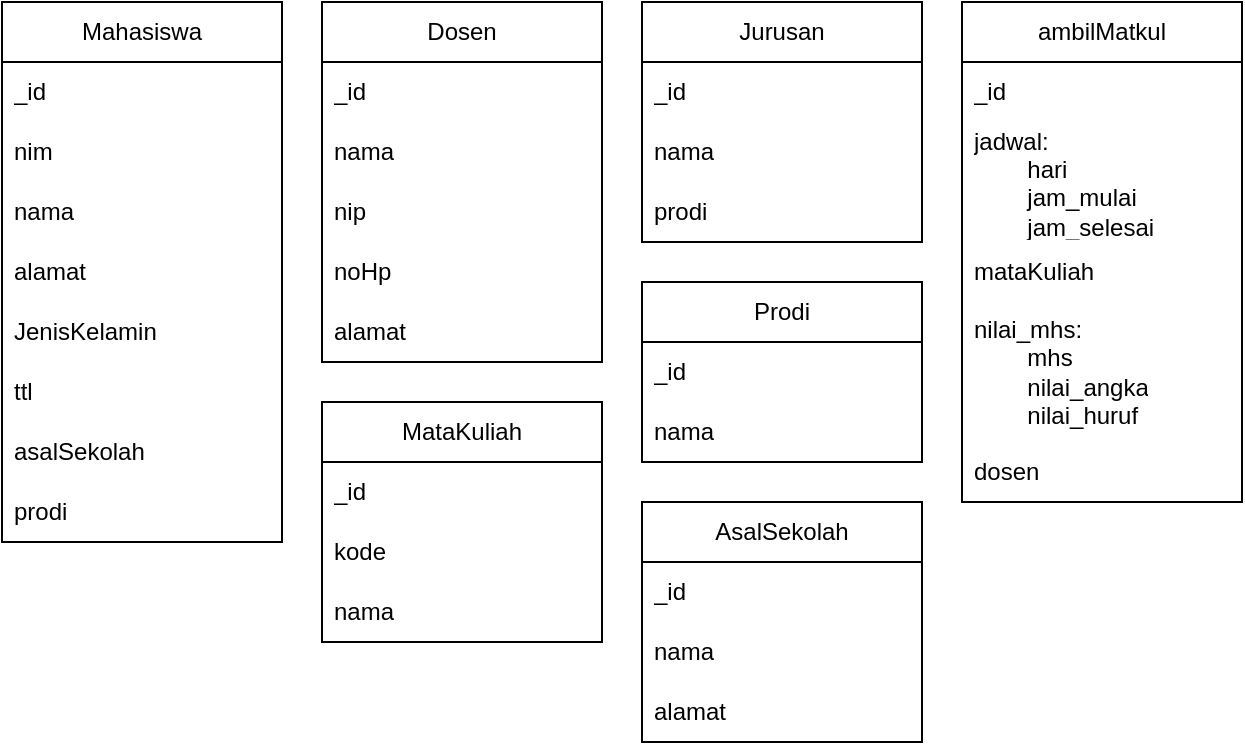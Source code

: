 <mxfile version="20.6.0" type="device"><diagram id="5oJdTy7tFGh4Tt925LHK" name="Page-1"><mxGraphModel dx="1504" dy="672" grid="1" gridSize="10" guides="1" tooltips="1" connect="1" arrows="1" fold="1" page="1" pageScale="1" pageWidth="850" pageHeight="1100" math="0" shadow="0"><root><mxCell id="0"/><mxCell id="1" parent="0"/><mxCell id="VjxsCIvSxtwOifxw-OOe-1" value="Mahasiswa" style="swimlane;fontStyle=0;childLayout=stackLayout;horizontal=1;startSize=30;horizontalStack=0;resizeParent=1;resizeParentMax=0;resizeLast=0;collapsible=1;marginBottom=0;whiteSpace=wrap;html=1;" vertex="1" parent="1"><mxGeometry x="40" y="40" width="140" height="270" as="geometry"/></mxCell><mxCell id="VjxsCIvSxtwOifxw-OOe-2" value="_id" style="text;strokeColor=none;fillColor=none;align=left;verticalAlign=middle;spacingLeft=4;spacingRight=4;overflow=hidden;points=[[0,0.5],[1,0.5]];portConstraint=eastwest;rotatable=0;whiteSpace=wrap;html=1;" vertex="1" parent="VjxsCIvSxtwOifxw-OOe-1"><mxGeometry y="30" width="140" height="30" as="geometry"/></mxCell><mxCell id="VjxsCIvSxtwOifxw-OOe-4" value="nim" style="text;strokeColor=none;fillColor=none;align=left;verticalAlign=middle;spacingLeft=4;spacingRight=4;overflow=hidden;points=[[0,0.5],[1,0.5]];portConstraint=eastwest;rotatable=0;whiteSpace=wrap;html=1;" vertex="1" parent="VjxsCIvSxtwOifxw-OOe-1"><mxGeometry y="60" width="140" height="30" as="geometry"/></mxCell><mxCell id="VjxsCIvSxtwOifxw-OOe-3" value="nama" style="text;strokeColor=none;fillColor=none;align=left;verticalAlign=middle;spacingLeft=4;spacingRight=4;overflow=hidden;points=[[0,0.5],[1,0.5]];portConstraint=eastwest;rotatable=0;whiteSpace=wrap;html=1;" vertex="1" parent="VjxsCIvSxtwOifxw-OOe-1"><mxGeometry y="90" width="140" height="30" as="geometry"/></mxCell><mxCell id="VjxsCIvSxtwOifxw-OOe-6" value="alamat" style="text;strokeColor=none;fillColor=none;align=left;verticalAlign=middle;spacingLeft=4;spacingRight=4;overflow=hidden;points=[[0,0.5],[1,0.5]];portConstraint=eastwest;rotatable=0;whiteSpace=wrap;html=1;" vertex="1" parent="VjxsCIvSxtwOifxw-OOe-1"><mxGeometry y="120" width="140" height="30" as="geometry"/></mxCell><mxCell id="VjxsCIvSxtwOifxw-OOe-7" value="JenisKelamin" style="text;strokeColor=none;fillColor=none;align=left;verticalAlign=middle;spacingLeft=4;spacingRight=4;overflow=hidden;points=[[0,0.5],[1,0.5]];portConstraint=eastwest;rotatable=0;whiteSpace=wrap;html=1;" vertex="1" parent="VjxsCIvSxtwOifxw-OOe-1"><mxGeometry y="150" width="140" height="30" as="geometry"/></mxCell><mxCell id="VjxsCIvSxtwOifxw-OOe-8" value="ttl" style="text;strokeColor=none;fillColor=none;align=left;verticalAlign=middle;spacingLeft=4;spacingRight=4;overflow=hidden;points=[[0,0.5],[1,0.5]];portConstraint=eastwest;rotatable=0;whiteSpace=wrap;html=1;" vertex="1" parent="VjxsCIvSxtwOifxw-OOe-1"><mxGeometry y="180" width="140" height="30" as="geometry"/></mxCell><mxCell id="VjxsCIvSxtwOifxw-OOe-9" value="asalSekolah" style="text;strokeColor=none;fillColor=none;align=left;verticalAlign=middle;spacingLeft=4;spacingRight=4;overflow=hidden;points=[[0,0.5],[1,0.5]];portConstraint=eastwest;rotatable=0;whiteSpace=wrap;html=1;" vertex="1" parent="VjxsCIvSxtwOifxw-OOe-1"><mxGeometry y="210" width="140" height="30" as="geometry"/></mxCell><mxCell id="VjxsCIvSxtwOifxw-OOe-10" value="prodi" style="text;strokeColor=none;fillColor=none;align=left;verticalAlign=middle;spacingLeft=4;spacingRight=4;overflow=hidden;points=[[0,0.5],[1,0.5]];portConstraint=eastwest;rotatable=0;whiteSpace=wrap;html=1;" vertex="1" parent="VjxsCIvSxtwOifxw-OOe-1"><mxGeometry y="240" width="140" height="30" as="geometry"/></mxCell><mxCell id="VjxsCIvSxtwOifxw-OOe-11" value="Dosen" style="swimlane;fontStyle=0;childLayout=stackLayout;horizontal=1;startSize=30;horizontalStack=0;resizeParent=1;resizeParentMax=0;resizeLast=0;collapsible=1;marginBottom=0;whiteSpace=wrap;html=1;" vertex="1" parent="1"><mxGeometry x="200" y="40" width="140" height="180" as="geometry"/></mxCell><mxCell id="VjxsCIvSxtwOifxw-OOe-12" value="_id" style="text;strokeColor=none;fillColor=none;align=left;verticalAlign=middle;spacingLeft=4;spacingRight=4;overflow=hidden;points=[[0,0.5],[1,0.5]];portConstraint=eastwest;rotatable=0;whiteSpace=wrap;html=1;" vertex="1" parent="VjxsCIvSxtwOifxw-OOe-11"><mxGeometry y="30" width="140" height="30" as="geometry"/></mxCell><mxCell id="VjxsCIvSxtwOifxw-OOe-13" value="nama" style="text;strokeColor=none;fillColor=none;align=left;verticalAlign=middle;spacingLeft=4;spacingRight=4;overflow=hidden;points=[[0,0.5],[1,0.5]];portConstraint=eastwest;rotatable=0;whiteSpace=wrap;html=1;" vertex="1" parent="VjxsCIvSxtwOifxw-OOe-11"><mxGeometry y="60" width="140" height="30" as="geometry"/></mxCell><mxCell id="VjxsCIvSxtwOifxw-OOe-14" value="nip" style="text;strokeColor=none;fillColor=none;align=left;verticalAlign=middle;spacingLeft=4;spacingRight=4;overflow=hidden;points=[[0,0.5],[1,0.5]];portConstraint=eastwest;rotatable=0;whiteSpace=wrap;html=1;" vertex="1" parent="VjxsCIvSxtwOifxw-OOe-11"><mxGeometry y="90" width="140" height="30" as="geometry"/></mxCell><mxCell id="VjxsCIvSxtwOifxw-OOe-15" value="noHp" style="text;strokeColor=none;fillColor=none;align=left;verticalAlign=middle;spacingLeft=4;spacingRight=4;overflow=hidden;points=[[0,0.5],[1,0.5]];portConstraint=eastwest;rotatable=0;whiteSpace=wrap;html=1;" vertex="1" parent="VjxsCIvSxtwOifxw-OOe-11"><mxGeometry y="120" width="140" height="30" as="geometry"/></mxCell><mxCell id="VjxsCIvSxtwOifxw-OOe-16" value="alamat" style="text;strokeColor=none;fillColor=none;align=left;verticalAlign=middle;spacingLeft=4;spacingRight=4;overflow=hidden;points=[[0,0.5],[1,0.5]];portConstraint=eastwest;rotatable=0;whiteSpace=wrap;html=1;" vertex="1" parent="VjxsCIvSxtwOifxw-OOe-11"><mxGeometry y="150" width="140" height="30" as="geometry"/></mxCell><mxCell id="VjxsCIvSxtwOifxw-OOe-20" value="Jurusan" style="swimlane;fontStyle=0;childLayout=stackLayout;horizontal=1;startSize=30;horizontalStack=0;resizeParent=1;resizeParentMax=0;resizeLast=0;collapsible=1;marginBottom=0;whiteSpace=wrap;html=1;" vertex="1" parent="1"><mxGeometry x="360" y="40" width="140" height="120" as="geometry"/></mxCell><mxCell id="VjxsCIvSxtwOifxw-OOe-21" value="_id" style="text;strokeColor=none;fillColor=none;align=left;verticalAlign=middle;spacingLeft=4;spacingRight=4;overflow=hidden;points=[[0,0.5],[1,0.5]];portConstraint=eastwest;rotatable=0;whiteSpace=wrap;html=1;" vertex="1" parent="VjxsCIvSxtwOifxw-OOe-20"><mxGeometry y="30" width="140" height="30" as="geometry"/></mxCell><mxCell id="VjxsCIvSxtwOifxw-OOe-22" value="nama" style="text;strokeColor=none;fillColor=none;align=left;verticalAlign=middle;spacingLeft=4;spacingRight=4;overflow=hidden;points=[[0,0.5],[1,0.5]];portConstraint=eastwest;rotatable=0;whiteSpace=wrap;html=1;" vertex="1" parent="VjxsCIvSxtwOifxw-OOe-20"><mxGeometry y="60" width="140" height="30" as="geometry"/></mxCell><mxCell id="VjxsCIvSxtwOifxw-OOe-23" value="prodi" style="text;strokeColor=none;fillColor=none;align=left;verticalAlign=middle;spacingLeft=4;spacingRight=4;overflow=hidden;points=[[0,0.5],[1,0.5]];portConstraint=eastwest;rotatable=0;whiteSpace=wrap;html=1;" vertex="1" parent="VjxsCIvSxtwOifxw-OOe-20"><mxGeometry y="90" width="140" height="30" as="geometry"/></mxCell><mxCell id="VjxsCIvSxtwOifxw-OOe-26" value="Prodi" style="swimlane;fontStyle=0;childLayout=stackLayout;horizontal=1;startSize=30;horizontalStack=0;resizeParent=1;resizeParentMax=0;resizeLast=0;collapsible=1;marginBottom=0;whiteSpace=wrap;html=1;" vertex="1" parent="1"><mxGeometry x="360" y="180" width="140" height="90" as="geometry"/></mxCell><mxCell id="VjxsCIvSxtwOifxw-OOe-27" value="_id" style="text;strokeColor=none;fillColor=none;align=left;verticalAlign=middle;spacingLeft=4;spacingRight=4;overflow=hidden;points=[[0,0.5],[1,0.5]];portConstraint=eastwest;rotatable=0;whiteSpace=wrap;html=1;" vertex="1" parent="VjxsCIvSxtwOifxw-OOe-26"><mxGeometry y="30" width="140" height="30" as="geometry"/></mxCell><mxCell id="VjxsCIvSxtwOifxw-OOe-28" value="nama" style="text;strokeColor=none;fillColor=none;align=left;verticalAlign=middle;spacingLeft=4;spacingRight=4;overflow=hidden;points=[[0,0.5],[1,0.5]];portConstraint=eastwest;rotatable=0;whiteSpace=wrap;html=1;" vertex="1" parent="VjxsCIvSxtwOifxw-OOe-26"><mxGeometry y="60" width="140" height="30" as="geometry"/></mxCell><mxCell id="VjxsCIvSxtwOifxw-OOe-30" value="MataKuliah" style="swimlane;fontStyle=0;childLayout=stackLayout;horizontal=1;startSize=30;horizontalStack=0;resizeParent=1;resizeParentMax=0;resizeLast=0;collapsible=1;marginBottom=0;whiteSpace=wrap;html=1;" vertex="1" parent="1"><mxGeometry x="200" y="240" width="140" height="120" as="geometry"/></mxCell><mxCell id="VjxsCIvSxtwOifxw-OOe-31" value="_id" style="text;strokeColor=none;fillColor=none;align=left;verticalAlign=middle;spacingLeft=4;spacingRight=4;overflow=hidden;points=[[0,0.5],[1,0.5]];portConstraint=eastwest;rotatable=0;whiteSpace=wrap;html=1;" vertex="1" parent="VjxsCIvSxtwOifxw-OOe-30"><mxGeometry y="30" width="140" height="30" as="geometry"/></mxCell><mxCell id="VjxsCIvSxtwOifxw-OOe-32" value="kode" style="text;strokeColor=none;fillColor=none;align=left;verticalAlign=middle;spacingLeft=4;spacingRight=4;overflow=hidden;points=[[0,0.5],[1,0.5]];portConstraint=eastwest;rotatable=0;whiteSpace=wrap;html=1;" vertex="1" parent="VjxsCIvSxtwOifxw-OOe-30"><mxGeometry y="60" width="140" height="30" as="geometry"/></mxCell><mxCell id="VjxsCIvSxtwOifxw-OOe-33" value="nama" style="text;strokeColor=none;fillColor=none;align=left;verticalAlign=middle;spacingLeft=4;spacingRight=4;overflow=hidden;points=[[0,0.5],[1,0.5]];portConstraint=eastwest;rotatable=0;whiteSpace=wrap;html=1;" vertex="1" parent="VjxsCIvSxtwOifxw-OOe-30"><mxGeometry y="90" width="140" height="30" as="geometry"/></mxCell><mxCell id="VjxsCIvSxtwOifxw-OOe-34" value="AsalSekolah" style="swimlane;fontStyle=0;childLayout=stackLayout;horizontal=1;startSize=30;horizontalStack=0;resizeParent=1;resizeParentMax=0;resizeLast=0;collapsible=1;marginBottom=0;whiteSpace=wrap;html=1;" vertex="1" parent="1"><mxGeometry x="360" y="290" width="140" height="120" as="geometry"/></mxCell><mxCell id="VjxsCIvSxtwOifxw-OOe-35" value="_id" style="text;strokeColor=none;fillColor=none;align=left;verticalAlign=middle;spacingLeft=4;spacingRight=4;overflow=hidden;points=[[0,0.5],[1,0.5]];portConstraint=eastwest;rotatable=0;whiteSpace=wrap;html=1;" vertex="1" parent="VjxsCIvSxtwOifxw-OOe-34"><mxGeometry y="30" width="140" height="30" as="geometry"/></mxCell><mxCell id="VjxsCIvSxtwOifxw-OOe-36" value="nama" style="text;strokeColor=none;fillColor=none;align=left;verticalAlign=middle;spacingLeft=4;spacingRight=4;overflow=hidden;points=[[0,0.5],[1,0.5]];portConstraint=eastwest;rotatable=0;whiteSpace=wrap;html=1;" vertex="1" parent="VjxsCIvSxtwOifxw-OOe-34"><mxGeometry y="60" width="140" height="30" as="geometry"/></mxCell><mxCell id="VjxsCIvSxtwOifxw-OOe-37" value="alamat" style="text;strokeColor=none;fillColor=none;align=left;verticalAlign=middle;spacingLeft=4;spacingRight=4;overflow=hidden;points=[[0,0.5],[1,0.5]];portConstraint=eastwest;rotatable=0;whiteSpace=wrap;html=1;" vertex="1" parent="VjxsCIvSxtwOifxw-OOe-34"><mxGeometry y="90" width="140" height="30" as="geometry"/></mxCell><mxCell id="VjxsCIvSxtwOifxw-OOe-38" value="ambilMatkul" style="swimlane;fontStyle=0;childLayout=stackLayout;horizontal=1;startSize=30;horizontalStack=0;resizeParent=1;resizeParentMax=0;resizeLast=0;collapsible=1;marginBottom=0;whiteSpace=wrap;html=1;" vertex="1" parent="1"><mxGeometry x="520" y="40" width="140" height="250" as="geometry"/></mxCell><mxCell id="VjxsCIvSxtwOifxw-OOe-39" value="_id" style="text;strokeColor=none;fillColor=none;align=left;verticalAlign=middle;spacingLeft=4;spacingRight=4;overflow=hidden;points=[[0,0.5],[1,0.5]];portConstraint=eastwest;rotatable=0;whiteSpace=wrap;html=1;" vertex="1" parent="VjxsCIvSxtwOifxw-OOe-38"><mxGeometry y="30" width="140" height="30" as="geometry"/></mxCell><mxCell id="VjxsCIvSxtwOifxw-OOe-42" value="jadwal:&lt;br&gt;&lt;span style=&quot;white-space: pre;&quot;&gt;&#9;&lt;/span&gt;hari&lt;br&gt;&lt;span style=&quot;white-space: pre;&quot;&gt;&#9;&lt;/span&gt;jam_mulai&lt;br&gt;&lt;span style=&quot;white-space: pre;&quot;&gt;&#9;&lt;/span&gt;jam_selesai" style="text;strokeColor=none;fillColor=none;align=left;verticalAlign=middle;spacingLeft=4;spacingRight=4;overflow=hidden;points=[[0,0.5],[1,0.5]];portConstraint=eastwest;rotatable=0;whiteSpace=wrap;html=1;" vertex="1" parent="VjxsCIvSxtwOifxw-OOe-38"><mxGeometry y="60" width="140" height="60" as="geometry"/></mxCell><mxCell id="VjxsCIvSxtwOifxw-OOe-43" value="mataKuliah" style="text;strokeColor=none;fillColor=none;align=left;verticalAlign=middle;spacingLeft=4;spacingRight=4;overflow=hidden;points=[[0,0.5],[1,0.5]];portConstraint=eastwest;rotatable=0;whiteSpace=wrap;html=1;" vertex="1" parent="VjxsCIvSxtwOifxw-OOe-38"><mxGeometry y="120" width="140" height="30" as="geometry"/></mxCell><mxCell id="VjxsCIvSxtwOifxw-OOe-40" value="nilai_mhs:&lt;br style=&quot;user-select: auto;&quot;&gt;&lt;span style=&quot;white-space: pre; user-select: auto;&quot;&gt;&#9;&lt;/span&gt;mhs&lt;br style=&quot;user-select: auto;&quot;&gt;&lt;span style=&quot;white-space: pre; user-select: auto;&quot;&gt;&#9;&lt;/span&gt;nilai_angka&lt;br style=&quot;user-select: auto;&quot;&gt;&lt;span style=&quot;white-space: pre; user-select: auto;&quot;&gt;&#9;&lt;/span&gt;nilai_huruf" style="text;strokeColor=none;fillColor=none;align=left;verticalAlign=middle;spacingLeft=4;spacingRight=4;overflow=hidden;points=[[0,0.5],[1,0.5]];portConstraint=eastwest;rotatable=0;whiteSpace=wrap;html=1;" vertex="1" parent="VjxsCIvSxtwOifxw-OOe-38"><mxGeometry y="150" width="140" height="70" as="geometry"/></mxCell><mxCell id="VjxsCIvSxtwOifxw-OOe-41" value="dosen" style="text;strokeColor=none;fillColor=none;align=left;verticalAlign=middle;spacingLeft=4;spacingRight=4;overflow=hidden;points=[[0,0.5],[1,0.5]];portConstraint=eastwest;rotatable=0;whiteSpace=wrap;html=1;" vertex="1" parent="VjxsCIvSxtwOifxw-OOe-38"><mxGeometry y="220" width="140" height="30" as="geometry"/></mxCell></root></mxGraphModel></diagram></mxfile>